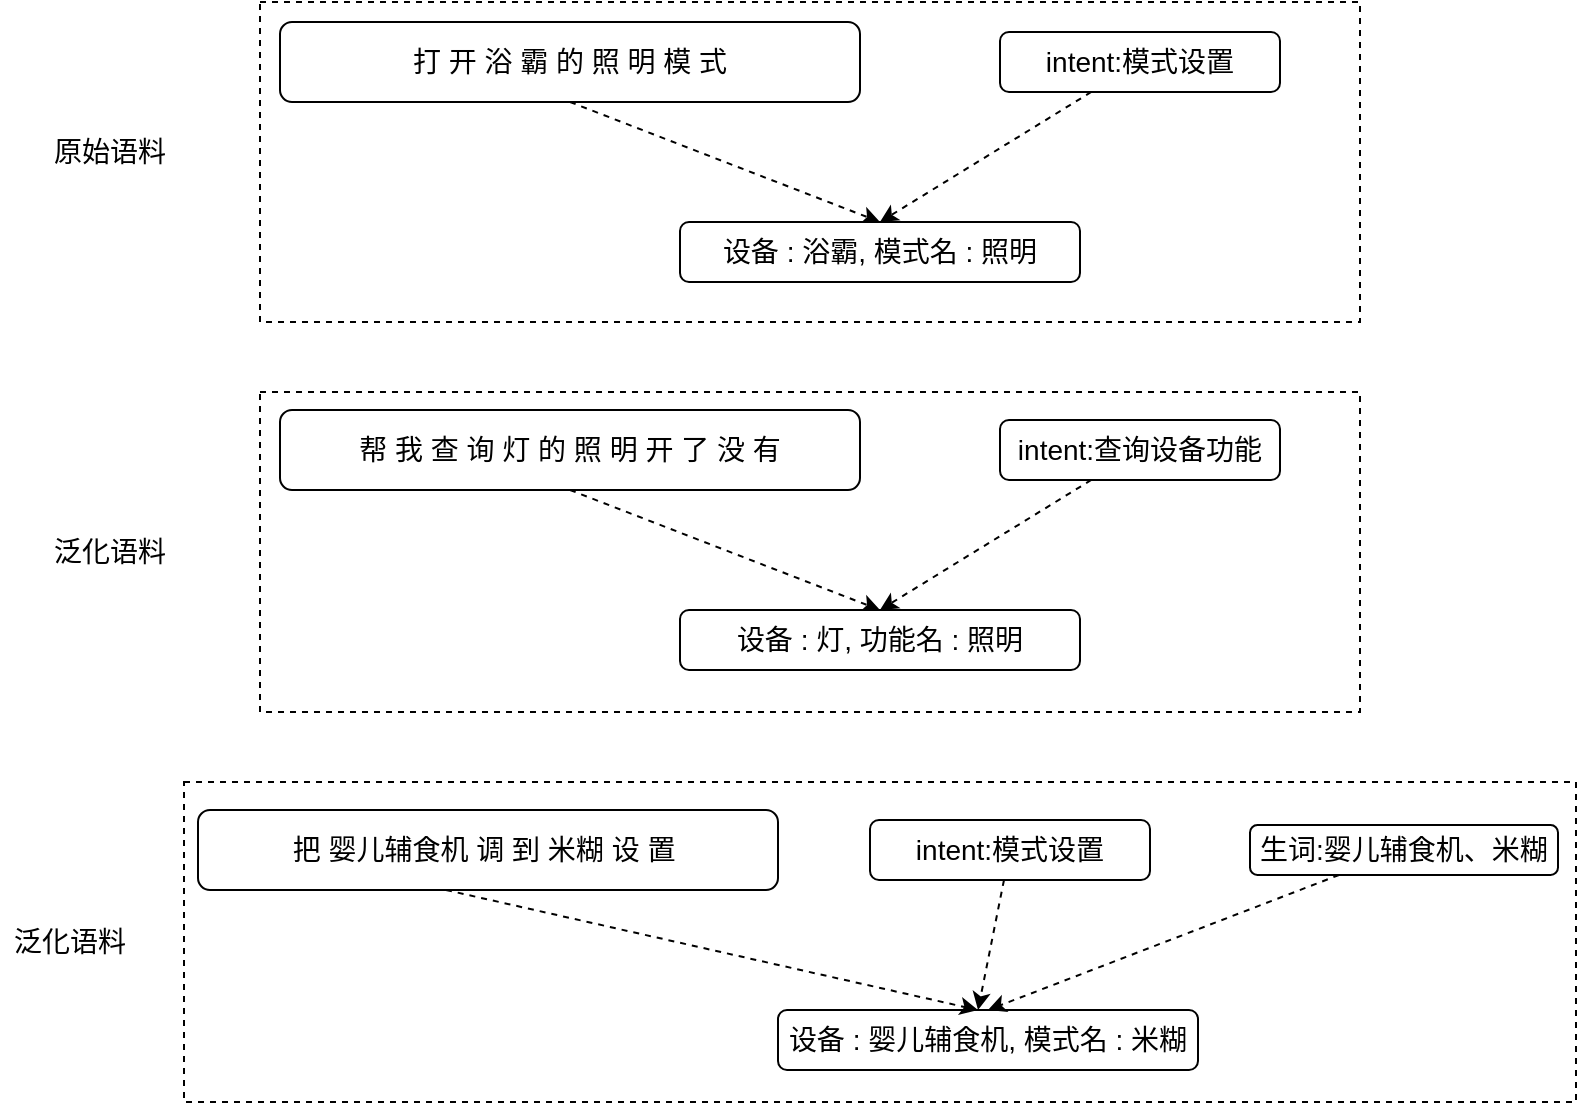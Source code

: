 <mxfile version="13.3.0" type="device"><diagram id="7Jek-ubaO_AHiL8MoOKp" name="Page-1"><mxGraphModel dx="946" dy="504" grid="1" gridSize="10" guides="1" tooltips="1" connect="1" arrows="1" fold="1" page="1" pageScale="1" pageWidth="827" pageHeight="1169" math="0" shadow="0"><root><mxCell id="0"/><mxCell id="1" parent="0"/><mxCell id="I2Z558fxbCFk8M77DZX3-46" value="" style="rounded=0;whiteSpace=wrap;html=1;dashed=1;" vertex="1" parent="1"><mxGeometry x="102" y="420" width="696" height="160" as="geometry"/></mxCell><mxCell id="I2Z558fxbCFk8M77DZX3-45" value="" style="rounded=0;whiteSpace=wrap;html=1;dashed=1;" vertex="1" parent="1"><mxGeometry x="140" y="225" width="550" height="160" as="geometry"/></mxCell><mxCell id="I2Z558fxbCFk8M77DZX3-41" value="" style="rounded=0;whiteSpace=wrap;html=1;dashed=1;" vertex="1" parent="1"><mxGeometry x="140" y="30" width="550" height="160" as="geometry"/></mxCell><mxCell id="I2Z558fxbCFk8M77DZX3-12" value="" style="rounded=0;orthogonalLoop=1;jettySize=auto;html=1;entryX=0.5;entryY=0;entryDx=0;entryDy=0;exitX=0.5;exitY=1;exitDx=0;exitDy=0;dashed=1;" edge="1" parent="1" source="I2Z558fxbCFk8M77DZX3-5" target="I2Z558fxbCFk8M77DZX3-10"><mxGeometry relative="1" as="geometry"><mxPoint x="295" y="160" as="targetPoint"/></mxGeometry></mxCell><mxCell id="I2Z558fxbCFk8M77DZX3-5" value="&lt;font style=&quot;font-size: 14px&quot;&gt;打 开 浴 霸 的 照 明 模 式&lt;/font&gt;" style="rounded=1;whiteSpace=wrap;html=1;" vertex="1" parent="1"><mxGeometry x="150" y="40" width="290" height="40" as="geometry"/></mxCell><mxCell id="I2Z558fxbCFk8M77DZX3-14" value="" style="edgeStyle=none;rounded=0;orthogonalLoop=1;jettySize=auto;html=1;entryX=0.5;entryY=0;entryDx=0;entryDy=0;dashed=1;" edge="1" parent="1" source="I2Z558fxbCFk8M77DZX3-6" target="I2Z558fxbCFk8M77DZX3-10"><mxGeometry relative="1" as="geometry"><mxPoint x="580" y="155" as="targetPoint"/></mxGeometry></mxCell><mxCell id="I2Z558fxbCFk8M77DZX3-6" value="&lt;font style=&quot;font-size: 14px&quot;&gt;intent:模式设置&lt;/font&gt;" style="rounded=1;whiteSpace=wrap;html=1;" vertex="1" parent="1"><mxGeometry x="510" y="45" width="140" height="30" as="geometry"/></mxCell><mxCell id="I2Z558fxbCFk8M77DZX3-10" value="&lt;font style=&quot;font-size: 14px&quot;&gt;设备 : 浴霸, 模式名 : 照明&lt;/font&gt;" style="rounded=1;whiteSpace=wrap;html=1;" vertex="1" parent="1"><mxGeometry x="350" y="140" width="200" height="30" as="geometry"/></mxCell><mxCell id="I2Z558fxbCFk8M77DZX3-15" value="&lt;font style=&quot;font-size: 14px&quot;&gt;把 婴儿辅食机 调 到 米糊 设 置&amp;nbsp;&lt;/font&gt;" style="rounded=1;whiteSpace=wrap;html=1;" vertex="1" parent="1"><mxGeometry x="109" y="434" width="290" height="40" as="geometry"/></mxCell><mxCell id="I2Z558fxbCFk8M77DZX3-20" value="" style="edgeStyle=none;rounded=0;orthogonalLoop=1;jettySize=auto;html=1;dashed=1;" edge="1" parent="1" source="I2Z558fxbCFk8M77DZX3-16"><mxGeometry relative="1" as="geometry"><mxPoint x="499" y="534" as="targetPoint"/></mxGeometry></mxCell><mxCell id="I2Z558fxbCFk8M77DZX3-16" value="&lt;font style=&quot;font-size: 14px&quot;&gt;intent:模式设置&lt;/font&gt;" style="rounded=1;whiteSpace=wrap;html=1;" vertex="1" parent="1"><mxGeometry x="445" y="439" width="140" height="30" as="geometry"/></mxCell><mxCell id="I2Z558fxbCFk8M77DZX3-17" value="&lt;font style=&quot;font-size: 14px&quot;&gt;设备 : 婴儿辅食机, 模式名 : 米糊&lt;/font&gt;" style="rounded=1;whiteSpace=wrap;html=1;" vertex="1" parent="1"><mxGeometry x="399" y="534" width="210" height="30" as="geometry"/></mxCell><mxCell id="I2Z558fxbCFk8M77DZX3-22" value="" style="edgeStyle=none;rounded=0;orthogonalLoop=1;jettySize=auto;html=1;dashed=1;entryX=0.5;entryY=0;entryDx=0;entryDy=0;" edge="1" parent="1" source="I2Z558fxbCFk8M77DZX3-18" target="I2Z558fxbCFk8M77DZX3-17"><mxGeometry relative="1" as="geometry"><mxPoint x="712" y="546.5" as="targetPoint"/></mxGeometry></mxCell><mxCell id="I2Z558fxbCFk8M77DZX3-18" value="&lt;font style=&quot;font-size: 14px&quot;&gt;生词:婴儿辅食机、米糊&lt;/font&gt;" style="rounded=1;whiteSpace=wrap;html=1;" vertex="1" parent="1"><mxGeometry x="635" y="441.5" width="154" height="25" as="geometry"/></mxCell><mxCell id="I2Z558fxbCFk8M77DZX3-19" value="" style="rounded=0;orthogonalLoop=1;jettySize=auto;html=1;exitX=0.5;exitY=1;exitDx=0;exitDy=0;dashed=1;" edge="1" parent="1"><mxGeometry relative="1" as="geometry"><mxPoint x="233" y="474" as="sourcePoint"/><mxPoint x="499" y="534" as="targetPoint"/></mxGeometry></mxCell><mxCell id="I2Z558fxbCFk8M77DZX3-36" value="" style="rounded=0;orthogonalLoop=1;jettySize=auto;html=1;entryX=0.5;entryY=0;entryDx=0;entryDy=0;exitX=0.5;exitY=1;exitDx=0;exitDy=0;dashed=1;" edge="1" parent="1" source="I2Z558fxbCFk8M77DZX3-37" target="I2Z558fxbCFk8M77DZX3-40"><mxGeometry relative="1" as="geometry"><mxPoint x="295" y="354" as="targetPoint"/></mxGeometry></mxCell><mxCell id="I2Z558fxbCFk8M77DZX3-37" value="&lt;font style=&quot;font-size: 14px&quot;&gt;帮 我 查 询 灯 的 照 明 开 了 没 有&lt;/font&gt;" style="rounded=1;whiteSpace=wrap;html=1;" vertex="1" parent="1"><mxGeometry x="150" y="234" width="290" height="40" as="geometry"/></mxCell><mxCell id="I2Z558fxbCFk8M77DZX3-38" value="" style="edgeStyle=none;rounded=0;orthogonalLoop=1;jettySize=auto;html=1;entryX=0.5;entryY=0;entryDx=0;entryDy=0;dashed=1;" edge="1" parent="1" source="I2Z558fxbCFk8M77DZX3-39" target="I2Z558fxbCFk8M77DZX3-40"><mxGeometry relative="1" as="geometry"><mxPoint x="580" y="349" as="targetPoint"/></mxGeometry></mxCell><mxCell id="I2Z558fxbCFk8M77DZX3-39" value="&lt;font style=&quot;font-size: 14px&quot;&gt;intent:查询设备功能&lt;/font&gt;" style="rounded=1;whiteSpace=wrap;html=1;" vertex="1" parent="1"><mxGeometry x="510" y="239" width="140" height="30" as="geometry"/></mxCell><mxCell id="I2Z558fxbCFk8M77DZX3-40" value="&lt;font style=&quot;font-size: 14px&quot;&gt;设备 : 灯, 功能名 : 照明&lt;/font&gt;" style="rounded=1;whiteSpace=wrap;html=1;" vertex="1" parent="1"><mxGeometry x="350" y="334" width="200" height="30" as="geometry"/></mxCell><mxCell id="I2Z558fxbCFk8M77DZX3-42" value="&lt;font style=&quot;font-size: 14px&quot;&gt;原始语料&lt;/font&gt;" style="text;html=1;strokeColor=none;fillColor=none;align=center;verticalAlign=middle;whiteSpace=wrap;rounded=0;dashed=1;" vertex="1" parent="1"><mxGeometry x="30" y="90" width="70" height="30" as="geometry"/></mxCell><mxCell id="I2Z558fxbCFk8M77DZX3-44" value="&lt;font style=&quot;font-size: 14px&quot;&gt;泛化语料&lt;/font&gt;" style="text;html=1;strokeColor=none;fillColor=none;align=center;verticalAlign=middle;whiteSpace=wrap;rounded=0;dashed=1;" vertex="1" parent="1"><mxGeometry x="30" y="290" width="70" height="30" as="geometry"/></mxCell><mxCell id="I2Z558fxbCFk8M77DZX3-47" value="&lt;font style=&quot;font-size: 14px&quot;&gt;泛化语料&lt;/font&gt;" style="text;html=1;strokeColor=none;fillColor=none;align=center;verticalAlign=middle;whiteSpace=wrap;rounded=0;dashed=1;" vertex="1" parent="1"><mxGeometry x="10" y="485" width="70" height="30" as="geometry"/></mxCell></root></mxGraphModel></diagram></mxfile>